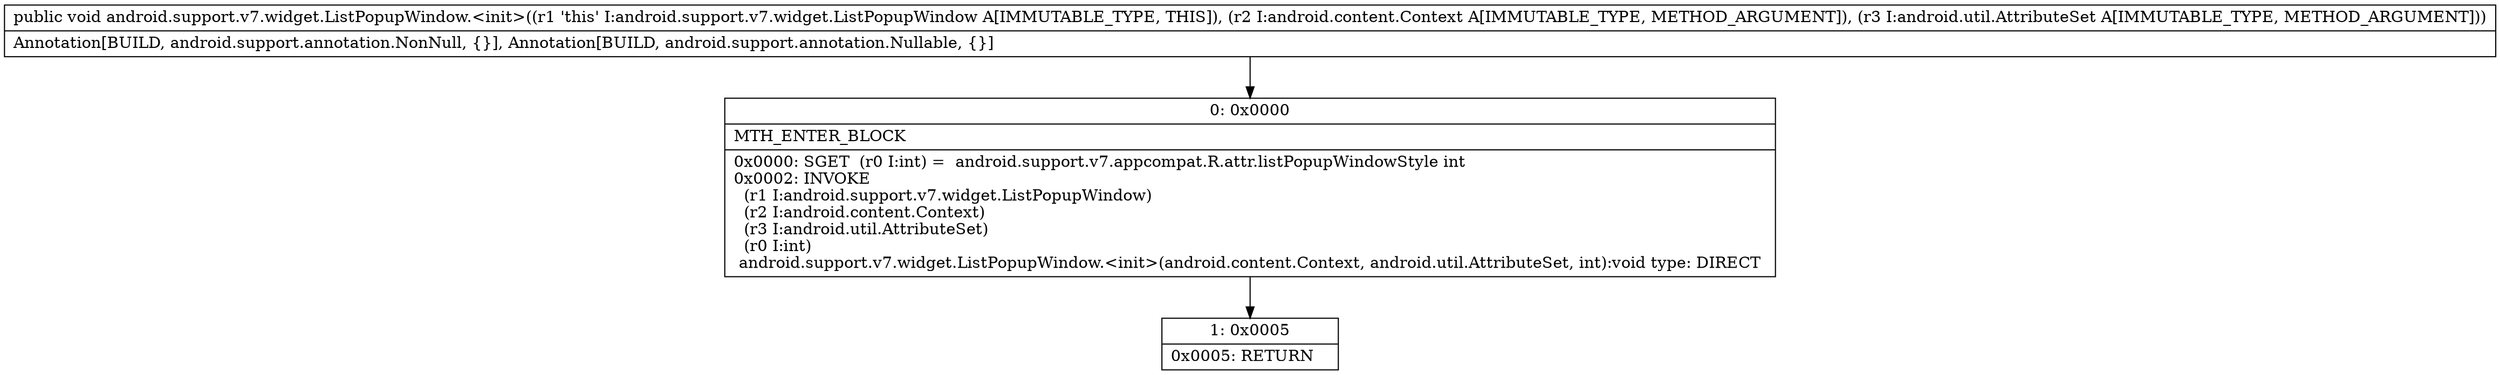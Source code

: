 digraph "CFG forandroid.support.v7.widget.ListPopupWindow.\<init\>(Landroid\/content\/Context;Landroid\/util\/AttributeSet;)V" {
Node_0 [shape=record,label="{0\:\ 0x0000|MTH_ENTER_BLOCK\l|0x0000: SGET  (r0 I:int) =  android.support.v7.appcompat.R.attr.listPopupWindowStyle int \l0x0002: INVOKE  \l  (r1 I:android.support.v7.widget.ListPopupWindow)\l  (r2 I:android.content.Context)\l  (r3 I:android.util.AttributeSet)\l  (r0 I:int)\l android.support.v7.widget.ListPopupWindow.\<init\>(android.content.Context, android.util.AttributeSet, int):void type: DIRECT \l}"];
Node_1 [shape=record,label="{1\:\ 0x0005|0x0005: RETURN   \l}"];
MethodNode[shape=record,label="{public void android.support.v7.widget.ListPopupWindow.\<init\>((r1 'this' I:android.support.v7.widget.ListPopupWindow A[IMMUTABLE_TYPE, THIS]), (r2 I:android.content.Context A[IMMUTABLE_TYPE, METHOD_ARGUMENT]), (r3 I:android.util.AttributeSet A[IMMUTABLE_TYPE, METHOD_ARGUMENT]))  | Annotation[BUILD, android.support.annotation.NonNull, \{\}], Annotation[BUILD, android.support.annotation.Nullable, \{\}]\l}"];
MethodNode -> Node_0;
Node_0 -> Node_1;
}


